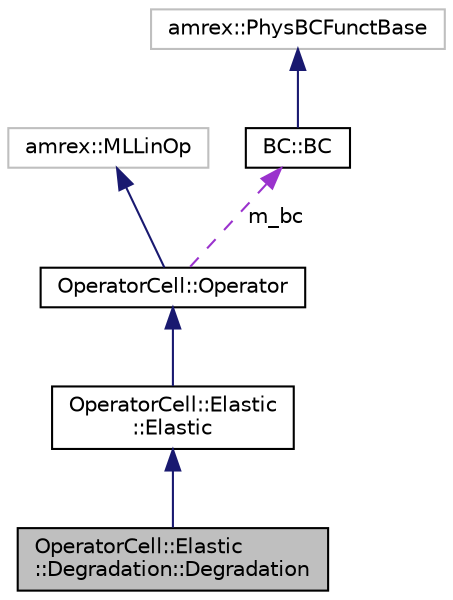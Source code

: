 digraph "OperatorCell::Elastic::Degradation::Degradation"
{
  edge [fontname="Helvetica",fontsize="10",labelfontname="Helvetica",labelfontsize="10"];
  node [fontname="Helvetica",fontsize="10",shape=record];
  Node1 [label="OperatorCell::Elastic\l::Degradation::Degradation",height=0.2,width=0.4,color="black", fillcolor="grey75", style="filled", fontcolor="black"];
  Node2 -> Node1 [dir="back",color="midnightblue",fontsize="10",style="solid",fontname="Helvetica"];
  Node2 [label="OperatorCell::Elastic\l::Elastic",height=0.2,width=0.4,color="black", fillcolor="white", style="filled",URL="$classOperatorCell_1_1Elastic_1_1Elastic.html"];
  Node3 -> Node2 [dir="back",color="midnightblue",fontsize="10",style="solid",fontname="Helvetica"];
  Node3 [label="OperatorCell::Operator",height=0.2,width=0.4,color="black", fillcolor="white", style="filled",URL="$classOperatorCell_1_1Operator.html"];
  Node4 -> Node3 [dir="back",color="midnightblue",fontsize="10",style="solid",fontname="Helvetica"];
  Node4 [label="amrex::MLLinOp",height=0.2,width=0.4,color="grey75", fillcolor="white", style="filled"];
  Node5 -> Node3 [dir="back",color="darkorchid3",fontsize="10",style="dashed",label=" m_bc" ,fontname="Helvetica"];
  Node5 [label="BC::BC",height=0.2,width=0.4,color="black", fillcolor="white", style="filled",URL="$classBC_1_1BC.html"];
  Node6 -> Node5 [dir="back",color="midnightblue",fontsize="10",style="solid",fontname="Helvetica"];
  Node6 [label="amrex::PhysBCFunctBase",height=0.2,width=0.4,color="grey75", fillcolor="white", style="filled"];
}
